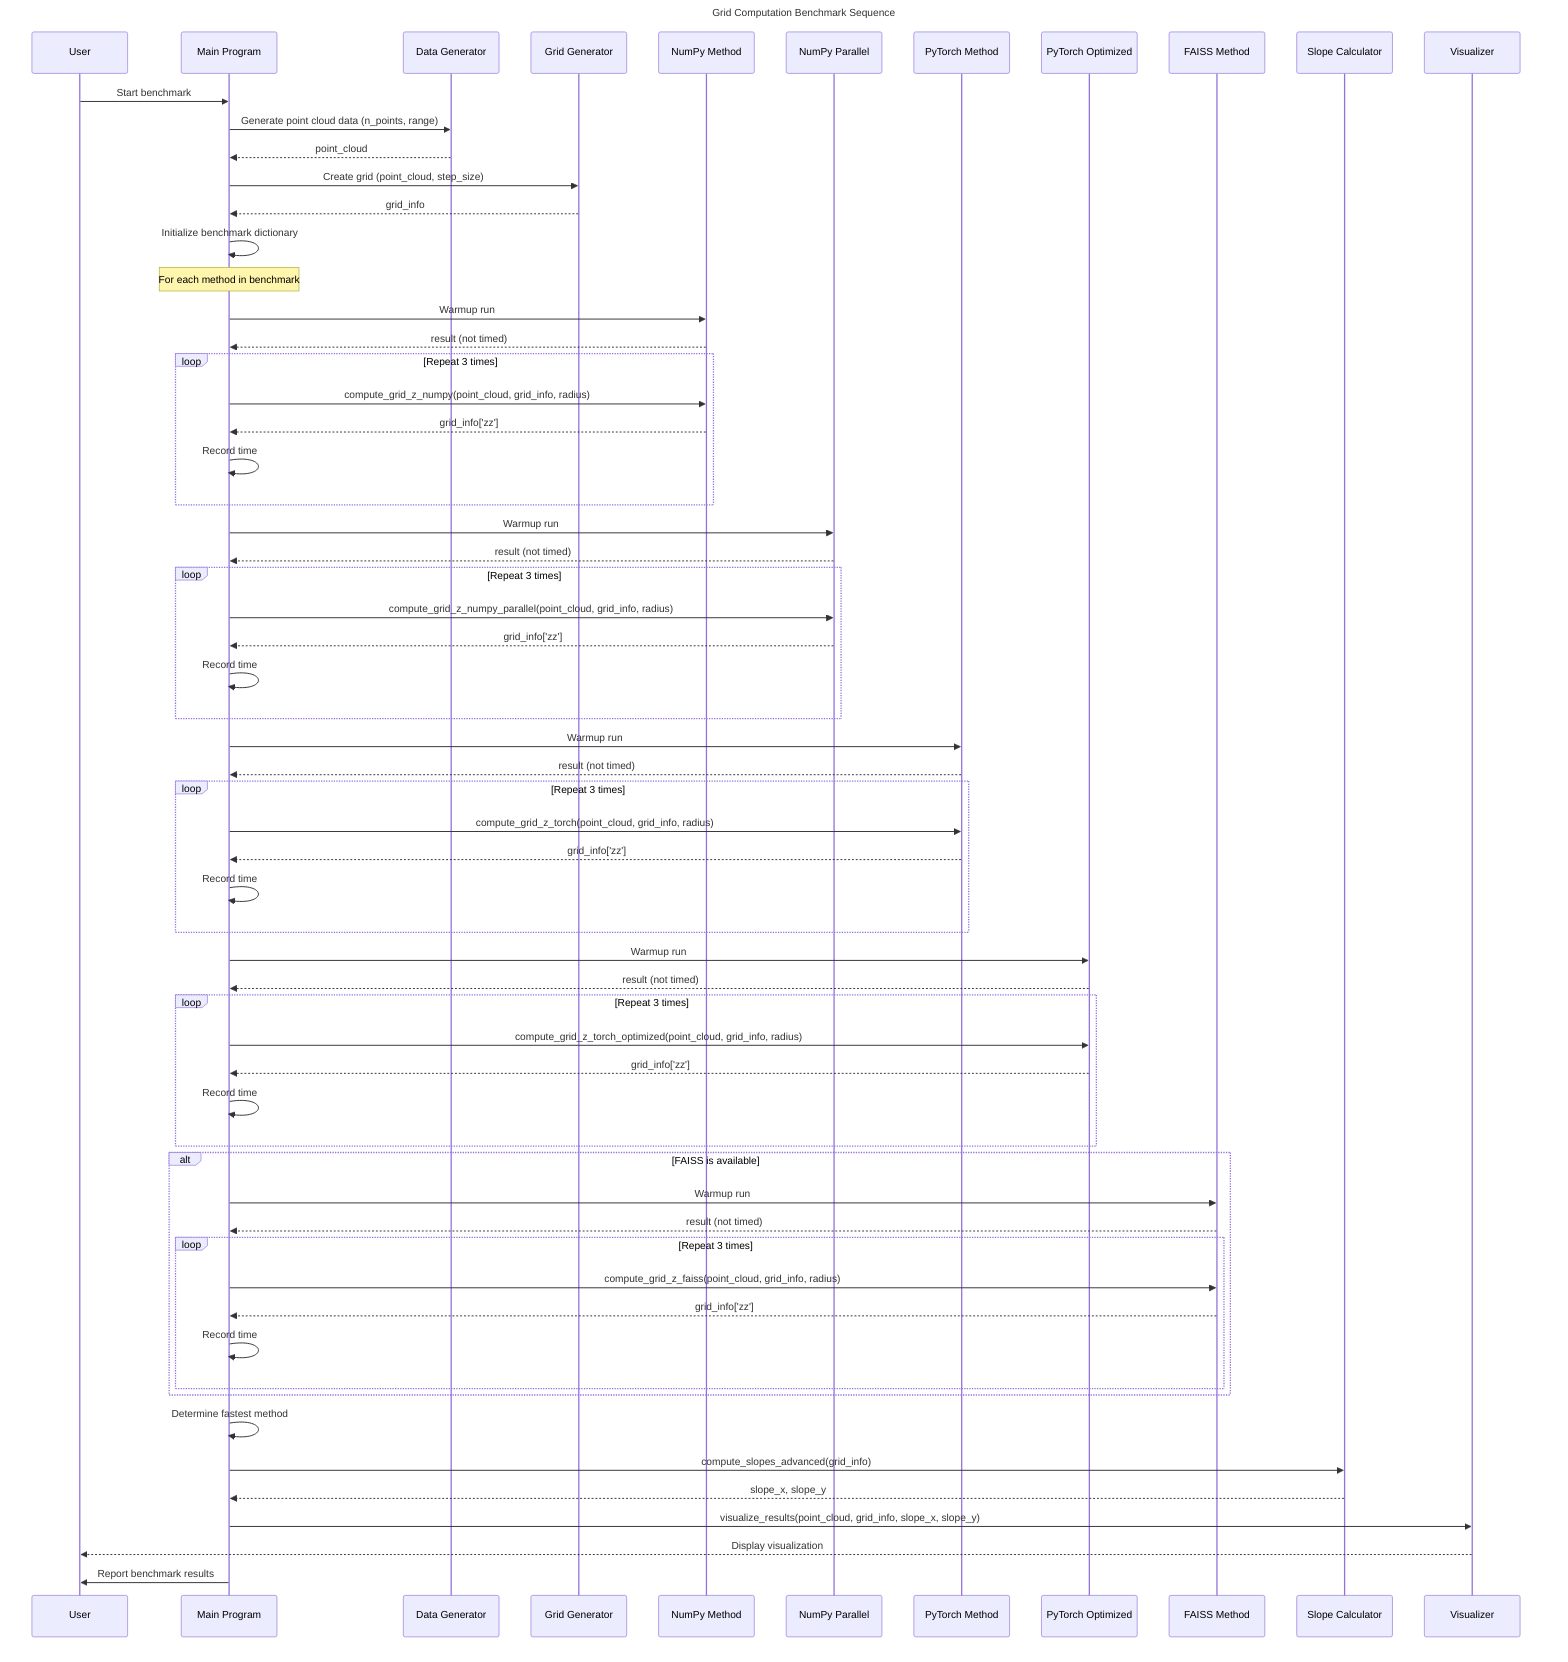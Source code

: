 sequenceDiagram
    title Grid Computation Benchmark Sequence
    
    participant User
    participant Main as Main Program
    participant DataGen as Data Generator
    participant GridGen as Grid Generator
    participant NumPy as NumPy Method
    participant NumPyParallel as NumPy Parallel
    participant PyTorch as PyTorch Method
    participant PyTorchOpt as PyTorch Optimized
    participant FAISS as FAISS Method
    participant SlopeCalc as Slope Calculator
    participant Viz as Visualizer
    
    User->>Main: Start benchmark
    Main->>DataGen: Generate point cloud data (n_points, range)
    DataGen-->>Main: point_cloud
    
    Main->>GridGen: Create grid (point_cloud, step_size)
    GridGen-->>Main: grid_info
    
    Main->>Main: Initialize benchmark dictionary
    
    Note over Main: For each method in benchmark
    
    Main->>NumPy: Warmup run
    NumPy-->>Main: result (not timed)
    
    loop Repeat 3 times
        Main->>NumPy: compute_grid_z_numpy(point_cloud, grid_info, radius)
        NumPy-->>Main: grid_info['zz']
        Main->>Main: Record time
    end
    
    Main->>NumPyParallel: Warmup run
    NumPyParallel-->>Main: result (not timed)
    
    loop Repeat 3 times
        Main->>NumPyParallel: compute_grid_z_numpy_parallel(point_cloud, grid_info, radius)
        NumPyParallel-->>Main: grid_info['zz']
        Main->>Main: Record time
    end
    
    Main->>PyTorch: Warmup run
    PyTorch-->>Main: result (not timed)
    
    loop Repeat 3 times
        Main->>PyTorch: compute_grid_z_torch(point_cloud, grid_info, radius)
        PyTorch-->>Main: grid_info['zz']
        Main->>Main: Record time
    end
    
    Main->>PyTorchOpt: Warmup run
    PyTorchOpt-->>Main: result (not timed)
    
    loop Repeat 3 times
        Main->>PyTorchOpt: compute_grid_z_torch_optimized(point_cloud, grid_info, radius)
        PyTorchOpt-->>Main: grid_info['zz']
        Main->>Main: Record time
    end
    
    alt FAISS is available
        Main->>FAISS: Warmup run
        FAISS-->>Main: result (not timed)
        
        loop Repeat 3 times
            Main->>FAISS: compute_grid_z_faiss(point_cloud, grid_info, radius)
            FAISS-->>Main: grid_info['zz']
            Main->>Main: Record time
        end
    end
    
    Main->>Main: Determine fastest method
    
    Main->>SlopeCalc: compute_slopes_advanced(grid_info)
    SlopeCalc-->>Main: slope_x, slope_y
    
    Main->>Viz: visualize_results(point_cloud, grid_info, slope_x, slope_y)
    Viz-->>User: Display visualization
    
    Main->>User: Report benchmark results